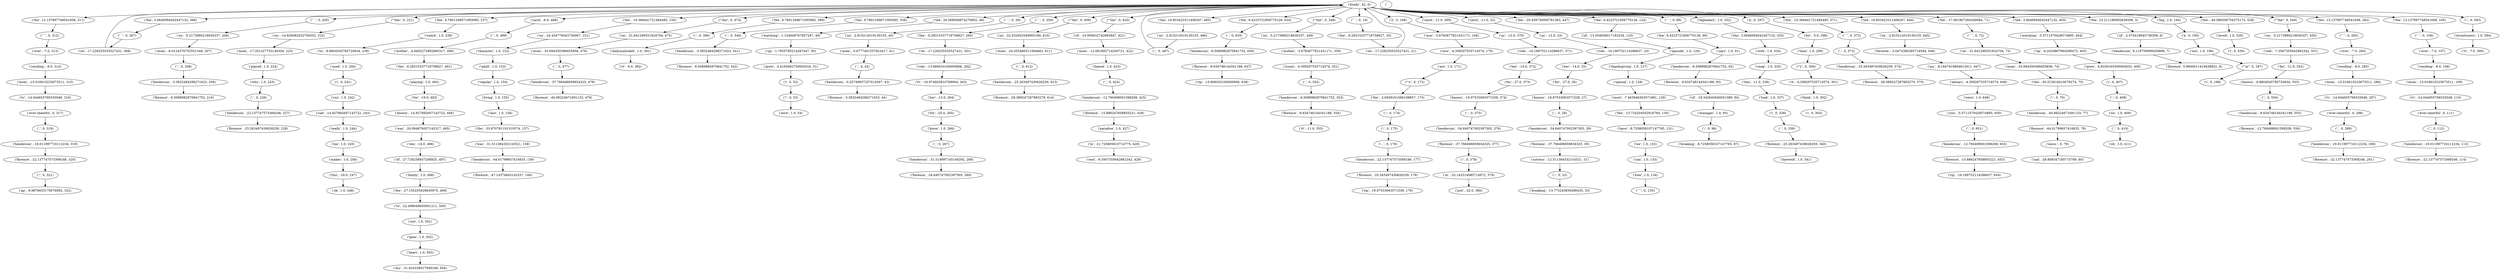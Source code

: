 strict digraph "" {
"('henderson', -34.640747002397305, 29)";
"('henderson', -22.137747573369246, 177)";
"('manager', 1.0, 95)";
"('henderson', -3.3832484298271623, 541)";
"('the', 13.137897748541608, 311)";
"(',', 0, 28)";
"('the', 3.0646094042447132, 366)";
"('henderson', -6.5089982870841752, 92)";
"('ever-cheerful', 0, 317)";
"(\"'s\", 0, 300)";
"('role', -7.3567355642862342, 551)";
"(',', 0, 424)";
"('this', -11.0, 336)";
"('loved', 1.0, 529)";
"('";
"('on', -2.815214519130155, 645)";
"('role', -16.189752114286637, 24)";
"('watching', -5.5711570428574895, 404)";
"('are', 1.0, 171)";
"('``', 0, 205)";
"('.', 0, 339)";
"('henderson', -40.89224671691133, 77)";
"('``', 0, 135)";
"(\"'s\", 0, 172)";
"('out', 1.0, 501)";
"('adult', 1.0, 153)";
"('on', -31.641296551924704, 73)";
"('known', -14.927892607143722, 494)";
"('to', -9.8804545785720634, 239)";
"('living', 1.0, 155)";
"('was', -20.094876057143317, 495)";
"('";
"('of', -10.959032742893847, 421)";
"('sad', -14.927892607143722, 243)";
"(',', 0, 477)";
"('grew', -6.8330165500004032, 406)";
"('``', 0, 572)";
"('mom', -17.351327753146304, 223)";
"('the', -0.29315337718758627, 491)";
"('florence', -37.766496859654325, 30)";
"('florence', -22.137747573369246, 320)";
"('on', -17.228255535527431, 21)";
"(\"'the\", 0, 221)";
"('florence', -40.89224671691133, 479)";
"('the', 9.7801349671093085, 237)";
"('known', -9.8804545785720634, 553)";
"('florence', -9.634748144341188, 93)";
"('carol', -6.0, 488)";
"('the', -10.366441721484485, 150)";
"(\"'the\", 0, 474)";
"('the', -0.29315337718758627, 260)";
"('rip', -19.97533063571538, 179)";
"('up', -6.2020867964289472, 405)";
"('just', -22.0, 380)";
"('";
"('the', 9.7801349671093085, 389)";
"('can', 1.0, 133)";
"('the', 9.7801349671093085, 539)";
"('farewell', 1.0, 341)";
"('as', -12.0, 23)";
"(',', 0, 612)";
"('favorite', -3.0474380285716594, 646)";
"('florence', -15.886247858855221, 426)";
"('";
"('florence', -44.01799657416835, 78)";
"('mom', -24.355480311564683, 611)";
"(',', 0, 318)";
"('oh', 1.0, 411)";
"(';', 0, 174)";
"('henderson', -25.263497430626259, 574)";
"('florence', -47.14374643142537, 160)";
"('``', 0, 72)";
"('florence', -22.137747573369246, 291)";
"(',', 0, 42)";
"('the', 26.568948874270802, 48)";
"('mom', -12.681892714200721, 422)";
"('``', 0, 39)";
"('henderson', -0.25749857257014597, 43)";
"('``', 0, 259)";
"('for', -19.0, 493)";
"('``', 0, 312)";
"(',', 0, 226)";
"('rt', -11.0, 355)";
"('was', -31.511384332143521, 158)";
"(',', 0, 208)";
"('florence', -3.3832484298271623, 44)";
"('the', -3.6509161586198857, 173)";
"('my', -8.1847616864613411, 647)";
"('...', 0, 176)";
"('over', -7.0, 107)";
"('florence', -28.389247287883279, 614)";
"('henderson', -37.766496859654325, 478)";
"(\"'m\", 0, 197)";
"(',', 0, 410)";
"('last', 1.0, 156)";
"('!', 0, 53)";
"('ap', -9.9876653178576902, 322)";
"('henderson', -12.760498001598208, 425)";
"('of', -13.054936017183234, 125)";
"('who', 1.0, 225)";
"(\"'the\", 0, 609)";
"(\"'the\", 0, 420)";
"('i', 0, 530)";
"(',', 0, 375)";
"('tv', -14.044655769333048, 316)";
"(',', 0, 289)";
"('florence', -28.389247287883279, 575)";
"('thanksgiving', 1.0, 127)";
"('``', 0, 283)";
"('the', 6.4223721856770126, 634)";
"('florence', -12.760498001598208, 556)";
"('used', 1.0, 240)";
"('in', -33.142314085714972, 379)";
"(',', 0, 489)";
"('henderson', -19.011997716112234, 290)";
"('tv', -14.044655769333048, 287)";
"('on', -22.032602540993189, 610)";
"('her', -13.0, 264)";
"(\"'the\", 0, 348)";
"('of', -19.342645840051389, 94)";
"(',', 0, 487)";
"('playing', 1.0, 492)";
"('florence', -6.5089982870841752, 210)";
"('on', -5.2173880218630337, 206)";
"('really', 1.0, 244)";
"('famed', 1.0, 423)";
"('2', 0, 168)";
"('.', 0, 651)";
"('florence', -9.634748144341188, 354)";
"('role', -16.189752114286637, 371)";
"('henderson', -19.011997716112234, 319)";
"('henderson', -25.263497430626259, 613)";
"('over', -7.0, 284)";
"('i', 0, 198)";
"('on', -31.641296551924704, 475)";
"('carol', -11.0, 369)";
"('no', 1.0, 409)";
"('henderson', 9.119750999200896, 7)";
"('up', -1.7855785214287447, 50)";
"('on', -14.826082032794552, 222)";
"('role', -13.666033100000806, 262)";
"('carol', -11.0, 22)";
"('henderson', -6.5089982870841752, 636)";
"('on', -17.228255535527431, 368)";
"('the', 6.4223721856770126, 124)";
"('episode', 1.0, 126)";
"('me', 1.0, 245)";
"('rt', -7.0, 595)";
"('actress', -12.511384332143521, 31)";
"('breaking', -13.773243839286435, 33)";
"('on', -2.815214519130155, 486)";
"('florence', -37.766496859654325, 377)";
"('``', 0, 89)";
"('the', -20.439730065781383, 447)";
"('henderson', -3.3832484298271623, 209)";
"('for', -27.0, 26)";
"('with', 1.0, 334)";
"('legendary', 1.0, 332)";
"('";
"(',', 0, 554)";
"('on', -24.434776043726067, 151)";
"('a', 0, 297)";
"('over', -7.0, 313)";
"('heart', 1.0, 503)";
"('mom', -15.016610233673511, 315)";
"('i', 0, 407)";
"('now', -4.309297535714574, 170)";
"('watch', 1.0, 238)";
"('grew', -2.4165082750002016, 51)";
"('goes', 1.0, 502)";
"('mom', -15.016610233673511, 286)";
"('you', -5.5711570428574895, 650)";
"('as', -12.0, 370)";
"('the', -10.366441721484485, 571)";
"('mother', -3.6783677821431171, 350)";
"('ever-cheerful', 0, 111)";
"('.', 0, 635)";
"('henderson', -22.137747573369246, 227)";
"('ok', 1.0, 248)";
"('she', -14.0, 496)";
"('the', 19.853423311406207, 644)";
"('think', 1.0, 302)";
"('have', -8.7258058107147765, 131)";
"('mom', -8.0124576752551349, 207)";
"('it', -4.309297535714574, 301)";
"('.', 0, 408)";
"('brady', 42, 0)";
"('the', -17.081967284349084, 71)";
"('on', -5.2173880218630337, 349)";
"('the', 3.0646094042447132, 403)";
"('to', -22.499049650001211, 500)";
"('the', 23.211186092838506, 5)";
"('how', 1.0, 134)";
"('time', 1.0, 299)";
"('for', -11.0, 552)";
"('most', -7.463946303571861, 129)";
"('residing', -8.0, 314)";
"('her', -14.0, 372)";
"('big', 1.0, 194)";
"('mom', -33.694350389455856, 476)";
"('mom', -15.016610233673511, 109)";
"('my', -31.624338017948169, 504)";
"('known', -19.97533063571538, 27)";
"('henderson', -44.01799657416835, 159)";
"('a', 0, 195)";
"('henderson', -12.760498001598208, 652)";
"('mother', -4.9402272892860317, 490)";
"('``', 0, 106)";
"(';', 0, 175)";
"('news-', 0, 79)";
"('played', 1.0, 224)";
"('florence', -9.634748144341188, 637)";
"('makes', 1.0, 246)";
"('i', 0, 241)";
"('henderson', -6.5089982870841752, 353)";
"('henderson', -9.634748144341188, 555)";
"('sad', -28.808347185715789, 80)";
"('tv', -14.044655769333048, 110)";
"('of', -2.575419645736309, 6)";
"('the', -40.586306754375173, 528)";
"(',', 0, 352)";
"('of', -27.726258937208925, 497)";
"('i', 0, 303)";
"('watching', -1.154648767857287, 49)";
"('her', -14.0, 25)";
"('``', 0, 367)";
"('the', 3.0646094042447132, 333)";
"('residing', -8.0, 285)";
"('henderson', -34.640747002397305, 376)";
"('cuz', 1.0, 242)";
"('dailymailceleb', 1.0, 391)";
"(\"'the\", 0, 549)";
"('";
"('rip', -16.189752114286637, 654)";
"('-', 0, 76)";
"('the', -0.29315337718758627, 20)";
"('character', 1.0, 152)";
"('on', -2.815214519130155, 40)";
"('family', 1.0, 498)";
"('the', 6.4223721856770126, 90)";
"('the', -13.724204502916784, 130)";
"('not', 1.0, 196)";
"('breaking', -8.7258058107147765, 97)";
"('snap', 1.0, 335)";
"('known', -19.97533063571538, 374)";
"('i', 0, 52)";
"('iconic', -4.309297535714574, 351)";
"(',', 0, 267)";
"('on', -5.2173880218630337, 550)";
"('florence', -25.263497430626259, 340)";
"('florence', -6.5089982870841752, 542)";
"('paradise', 1.0, 427)";
"('itventsnews', 1.0, 594)";
"('residing', -8.0, 108)";
"('on', -17.228255535527431, 261)";
"('florence', -25.263497430626259, 228)";
"('tv', -16.974602810768904, 263)";
"('the', 19.853423311406207, 485)";
"('mom', -33.694350389455856, 74)";
"('florence', -22.137747573369246, 114)";
"('ever-cheerful', 0, 288)";
"('for', -5.0, 298)";
"('henderson', -31.514997145140292, 268)";
"('regular', 1.0, 154)";
"('for', -27.0, 373)";
"('in', -21.725805810714775, 428)";
"('the', 13.137897748541608, 282)";
"('special', 1.0, 128)";
"('mom', -5.6777401557823417, 41)";
"('the', -30.513018410078274, 75)";
"('rt', -9.0, 392)";
"('this', -16.0, 247)";
"('rip', -13.666033100000806, 638)";
"('florence', -25.263497430626259, 178)";
"(',', 0, 573)";
"('the', -27.155255628645975, 499)";
"(',', 0, 112)";
"('we', 1.0, 132)";
"('says', 1.0, 91)";
"('aww', 1.0, 54)";
"('henderson', -19.011997716112234, 113)";
"(',', 0, 540)";
"('i', 0, 338)";
"('rest', -9.3567355642862342, 429)";
"('were', 1.0, 649)";
"('florence', -15.886247858855221, 653)";
"('the', 13.137897748541608, 105)";
"('for', -25.0, 265)";
"('always', -4.309297535714574, 648)";
"('took', 1.0, 337)";
"('the', -33.870781191510574, 157)";
"('florence', 5.9940011419438832, 8)";
"('know', 1.0, 266)";
"('now', -3.6783677821431171, 169)";
"('florence', -34.640747002397305, 269)";
"('``', 0, 19)";
"('henderson', -34.640747002397305, 29)" -> "('florence', -37.766496859654325, 30)";
"('henderson', -22.137747573369246, 177)" -> "('florence', -25.263497430626259, 178)";
"('manager', 1.0, 95)" -> "(':', 0, 96)";
"('henderson', -3.3832484298271623, 541)" -> "('florence', -6.5089982870841752, 542)";
"('the', 13.137897748541608, 311)" -> "('``', 0, 312)";
"(',', 0, 28)" -> "('henderson', -34.640747002397305, 29)";
"('the', 3.0646094042447132, 366)" -> "('``', 0, 367)";
"('henderson', -6.5089982870841752, 92)" -> "('florence', -9.634748144341188, 93)";
"('ever-cheerful', 0, 317)" -> "(',', 0, 318)";
"(\"'s\", 0, 300)" -> "('it', -4.309297535714574, 301)";
"('role', -7.3567355642862342, 551)" -> "('for', -11.0, 552)";
"(',', 0, 424)" -> "('henderson', -12.760498001598208, 425)";
"('this', -11.0, 336)" -> "('took', 1.0, 337)";
"('loved', 1.0, 529)" -> "('i', 0, 530)";
"(':', 0, 593)" -> "('itventsnews', 1.0, 594)";
"('on', -2.815214519130155, 645)" -> "('favorite', -3.0474380285716594, 646)";
"('role', -16.189752114286637, 24)" -> "('her', -14.0, 25)";
"('watching', -5.5711570428574895, 404)" -> "('up', -6.2020867964289472, 405)";
"('are', 1.0, 171)" -> "(\"'s\", 0, 172)";
"('``', 0, 205)" -> "('on', -5.2173880218630337, 206)";
"('.', 0, 339)" -> "('florence', -25.263497430626259, 340)";
"('henderson', -40.89224671691133, 77)" -> "('florence', -44.01799657416835, 78)";
"(\"'s\", 0, 172)" -> "('the', -3.6509161586198857, 173)";
"('out', 1.0, 501)" -> "('goes', 1.0, 502)";
"('adult', 1.0, 153)" -> "('regular', 1.0, 154)";
"('on', -31.641296551924704, 73)" -> "('mom', -33.694350389455856, 74)";
"('known', -14.927892607143722, 494)" -> "('was', -20.094876057143317, 495)";
"('to', -9.8804545785720634, 239)" -> "('used', 1.0, 240)";
"('living', 1.0, 155)" -> "('last', 1.0, 156)";
"('was', -20.094876057143317, 495)" -> "('she', -14.0, 496)";
"(':', 0, 378)" -> "('in', -33.142314085714972, 379)";
"('of', -10.959032742893847, 421)" -> "('mom', -12.681892714200721, 422)";
"('sad', -14.927892607143722, 243)" -> "('really', 1.0, 244)";
"(',', 0, 477)" -> "('henderson', -37.766496859654325, 478)";
"('grew', -6.8330165500004032, 406)" -> "('i', 0, 407)";
"('``', 0, 572)" -> "(',', 0, 573)";
"('mom', -17.351327753146304, 223)" -> "('played', 1.0, 224)";
"('the', -0.29315337718758627, 491)" -> "('playing', 1.0, 492)";
"('florence', -37.766496859654325, 30)" -> "('actress', -12.511384332143521, 31)";
"('florence', -22.137747573369246, 320)" -> "(':', 0, 321)";
"('on', -17.228255535527431, 21)" -> "('brady', 42, 0)";
"(\"'the\", 0, 221)" -> "('on', -14.826082032794552, 222)";
"('the', 9.7801349671093085, 237)" -> "('watch', 1.0, 238)";
"('known', -9.8804545785720634, 553)" -> "(',', 0, 554)";
"('florence', -9.634748144341188, 93)" -> "('of', -19.342645840051389, 94)";
"('carol', -6.0, 488)" -> "(',', 0, 489)";
"('the', -10.366441721484485, 150)" -> "('on', -24.434776043726067, 151)";
"(\"'the\", 0, 474)" -> "('on', -31.641296551924704, 475)";
"('the', -0.29315337718758627, 260)" -> "('on', -17.228255535527431, 261)";
"('up', -6.2020867964289472, 405)" -> "('grew', -6.8330165500004032, 406)";
"(':', 0, 390)" -> "('dailymailceleb', 1.0, 391)";
"('the', 9.7801349671093085, 389)" -> "(':', 0, 390)";
"('can', 1.0, 133)" -> "('how', 1.0, 134)";
"('the', 9.7801349671093085, 539)" -> "(',', 0, 540)";
"('as', -12.0, 23)" -> "('role', -16.189752114286637, 24)";
"(',', 0, 612)" -> "('henderson', -25.263497430626259, 613)";
"('favorite', -3.0474380285716594, 646)" -> "('my', -8.1847616864613411, 647)";
"('florence', -15.886247858855221, 426)" -> "('paradise', 1.0, 427)";
"(':', 0, 321)" -> "('ap', -9.9876653178576902, 322)";
"('florence', -44.01799657416835, 78)" -> "('news-', 0, 79)";
"('mom', -24.355480311564683, 611)" -> "(',', 0, 612)";
"(',', 0, 318)" -> "('henderson', -19.011997716112234, 319)";
"(';', 0, 174)" -> "(';', 0, 175)";
"('henderson', -25.263497430626259, 574)" -> "('florence', -28.389247287883279, 575)";
"('``', 0, 72)" -> "('on', -31.641296551924704, 73)";
"(',', 0, 42)" -> "('henderson', -0.25749857257014597, 43)";
"('the', 26.568948874270802, 48)" -> "('watching', -1.154648767857287, 49)";
"('mom', -12.681892714200721, 422)" -> "('famed', 1.0, 423)";
"('``', 0, 39)" -> "('on', -2.815214519130155, 40)";
"('henderson', -0.25749857257014597, 43)" -> "('florence', -3.3832484298271623, 44)";
"('``', 0, 259)" -> "('the', -0.29315337718758627, 260)";
"('for', -19.0, 493)" -> "('known', -14.927892607143722, 494)";
"('``', 0, 312)" -> "('over', -7.0, 313)";
"(',', 0, 226)" -> "('henderson', -22.137747573369246, 227)";
"('was', -31.511384332143521, 158)" -> "('henderson', -44.01799657416835, 159)";
"(',', 0, 208)" -> "('henderson', -3.3832484298271623, 209)";
"('the', -3.6509161586198857, 173)" -> "(';', 0, 174)";
"('my', -8.1847616864613411, 647)" -> "('always', -4.309297535714574, 648)";
"('...', 0, 176)" -> "('henderson', -22.137747573369246, 177)";
"('over', -7.0, 107)" -> "('residing', -8.0, 108)";
"('henderson', -37.766496859654325, 478)" -> "('florence', -40.89224671691133, 479)";
"(\"'m\", 0, 197)" -> "('i', 0, 198)";
"(',', 0, 410)" -> "('oh', 1.0, 411)";
"('last', 1.0, 156)" -> "('the', -33.870781191510574, 157)";
"('!', 0, 53)" -> "('aww', 1.0, 54)";
"('henderson', -12.760498001598208, 425)" -> "('florence', -15.886247858855221, 426)";
"('of', -13.054936017183234, 125)" -> "('episode', 1.0, 126)";
"('who', 1.0, 225)" -> "(',', 0, 226)";
"(\"'the\", 0, 609)" -> "('on', -22.032602540993189, 610)";
"(\"'the\", 0, 420)" -> "('of', -10.959032742893847, 421)";
"(',', 0, 375)" -> "('henderson', -34.640747002397305, 376)";
"('tv', -14.044655769333048, 316)" -> "('ever-cheerful', 0, 317)";
"(',', 0, 289)" -> "('henderson', -19.011997716112234, 290)";
"('thanksgiving', 1.0, 127)" -> "('special', 1.0, 128)";
"('``', 0, 283)" -> "('over', -7.0, 284)";
"('the', 6.4223721856770126, 634)" -> "('.', 0, 635)";
"('used', 1.0, 240)" -> "('i', 0, 241)";
"('in', -33.142314085714972, 379)" -> "('just', -22.0, 380)";
"(',', 0, 489)" -> "('mother', -4.9402272892860317, 490)";
"('henderson', -19.011997716112234, 290)" -> "('florence', -22.137747573369246, 291)";
"('tv', -14.044655769333048, 287)" -> "('ever-cheerful', 0, 288)";
"('on', -22.032602540993189, 610)" -> "('mom', -24.355480311564683, 611)";
"('her', -13.0, 264)" -> "('for', -25.0, 265)";
"(\"'the\", 0, 348)" -> "('on', -5.2173880218630337, 349)";
"('of', -19.342645840051389, 94)" -> "('manager', 1.0, 95)";
"(',', 0, 487)" -> "('brady', 42, 0)";
"('playing', 1.0, 492)" -> "('for', -19.0, 493)";
"('on', -5.2173880218630337, 206)" -> "('mom', -8.0124576752551349, 207)";
"('really', 1.0, 244)" -> "('me', 1.0, 245)";
"('famed', 1.0, 423)" -> "(',', 0, 424)";
"('2', 0, 168)" -> "('now', -3.6783677821431171, 169)";
"('.', 0, 651)" -> "('henderson', -12.760498001598208, 652)";
"('florence', -9.634748144341188, 354)" -> "('rt', -11.0, 355)";
"('role', -16.189752114286637, 371)" -> "('her', -14.0, 372)";
"('henderson', -19.011997716112234, 319)" -> "('florence', -22.137747573369246, 320)";
"('henderson', -25.263497430626259, 613)" -> "('florence', -28.389247287883279, 614)";
"('over', -7.0, 284)" -> "('residing', -8.0, 285)";
"('on', -31.641296551924704, 475)" -> "('mom', -33.694350389455856, 476)";
"('carol', -11.0, 369)" -> "('as', -12.0, 370)";
"('no', 1.0, 409)" -> "(',', 0, 410)";
"('henderson', 9.119750999200896, 7)" -> "('florence', 5.9940011419438832, 8)";
"('up', -1.7855785214287447, 50)" -> "('grew', -2.4165082750002016, 51)";
"('on', -14.826082032794552, 222)" -> "('mom', -17.351327753146304, 223)";
"('role', -13.666033100000806, 262)" -> "('tv', -16.974602810768904, 263)";
"('carol', -11.0, 22)" -> "('as', -12.0, 23)";
"('henderson', -6.5089982870841752, 636)" -> "('florence', -9.634748144341188, 637)";
"('on', -17.228255535527431, 368)" -> "('brady', 42, 0)";
"('the', 6.4223721856770126, 124)" -> "('of', -13.054936017183234, 125)";
"('episode', 1.0, 126)" -> "('thanksgiving', 1.0, 127)";
"('me', 1.0, 245)" -> "('makes', 1.0, 246)";
"('actress', -12.511384332143521, 31)" -> "(':', 0, 32)";
"('on', -2.815214519130155, 486)" -> "(',', 0, 487)";
"('florence', -37.766496859654325, 377)" -> "(':', 0, 378)";
"('``', 0, 89)" -> "('the', 6.4223721856770126, 90)";
"('henderson', -3.3832484298271623, 209)" -> "('florence', -6.5089982870841752, 210)";
"('for', -27.0, 26)" -> "('known', -19.97533063571538, 27)";
"('with', 1.0, 334)" -> "('snap', 1.0, 335)";
"('legendary', 1.0, 332)" -> "('the', 3.0646094042447132, 333)";
"(':', 0, 32)" -> "('breaking', -13.773243839286435, 33)";
"(',', 0, 554)" -> "('henderson', -9.634748144341188, 555)";
"('on', -24.434776043726067, 151)" -> "('character', 1.0, 152)";
"('a', 0, 297)" -> "('for', -5.0, 298)";
"('over', -7.0, 313)" -> "('residing', -8.0, 314)";
"('heart', 1.0, 503)" -> "('my', -31.624338017948169, 504)";
"('mom', -15.016610233673511, 315)" -> "('tv', -14.044655769333048, 316)";
"('i', 0, 407)" -> "('.', 0, 408)";
"('now', -4.309297535714574, 170)" -> "('are', 1.0, 171)";
"('watch', 1.0, 238)" -> "('to', -9.8804545785720634, 239)";
"('grew', -2.4165082750002016, 51)" -> "('i', 0, 52)";
"('goes', 1.0, 502)" -> "('heart', 1.0, 503)";
"('mom', -15.016610233673511, 286)" -> "('tv', -14.044655769333048, 287)";
"('you', -5.5711570428574895, 650)" -> "('.', 0, 651)";
"('as', -12.0, 370)" -> "('role', -16.189752114286637, 371)";
"('the', -10.366441721484485, 571)" -> "('``', 0, 572)";
"('mother', -3.6783677821431171, 350)" -> "('iconic', -4.309297535714574, 351)";
"('ever-cheerful', 0, 111)" -> "(',', 0, 112)";
"('.', 0, 635)" -> "('henderson', -6.5089982870841752, 636)";
"('henderson', -22.137747573369246, 227)" -> "('florence', -25.263497430626259, 228)";
"('she', -14.0, 496)" -> "('of', -27.726258937208925, 497)";
"('the', 19.853423311406207, 644)" -> "('on', -2.815214519130155, 645)";
"('think', 1.0, 302)" -> "('i', 0, 303)";
"('have', -8.7258058107147765, 131)" -> "('we', 1.0, 132)";
"('mom', -8.0124576752551349, 207)" -> "(',', 0, 208)";
"('it', -4.309297535714574, 301)" -> "('think', 1.0, 302)";
"('.', 0, 408)" -> "('no', 1.0, 409)";
"('brady', 42, 0)" -> "('carol', -11.0, 22)";
"('brady', 42, 0)" -> "('the', 13.137897748541608, 311)";
"('brady', 42, 0)" -> "('the', -20.439730065781383, 447)";
"('brady', 42, 0)" -> "('the', 26.568948874270802, 48)";
"('brady', 42, 0)" -> "('the', 3.0646094042447132, 366)";
"('brady', 42, 0)" -> "('the', 6.4223721856770126, 634)";
"('brady', 42, 0)" -> "('the', 19.853423311406207, 485)";
"('brady', 42, 0)" -> "('``', 0, 39)";
"('brady', 42, 0)" -> "('the', 13.137897748541608, 105)";
"('brady', 42, 0)" -> "('the', 3.0646094042447132, 403)";
"('brady', 42, 0)" -> "('``', 0, 259)";
"('brady', 42, 0)" -> "(\"'the\", 0, 221)";
"('brady', 42, 0)" -> "(\"'the\", 0, 549)";
"('brady', 42, 0)" -> "('the', 9.7801349671093085, 237)";
"('brady', 42, 0)" -> "('a', 0, 297)";
"('brady', 42, 0)" -> "('the', 6.4223721856770126, 124)";
"('brady', 42, 0)" -> "(\"'the\", 0, 348)";
"('brady', 42, 0)" -> "('the', 23.211186092838506, 5)";
"('brady', 42, 0)" -> "(':', 0, 593)";
"('brady', 42, 0)" -> "('carol', -6.0, 488)";
"('brady', 42, 0)" -> "('legendary', 1.0, 332)";
"('brady', 42, 0)" -> "(\"'the\", 0, 420)";
"('brady', 42, 0)" -> "('2', 0, 168)";
"('brady', 42, 0)" -> "('``', 0, 205)";
"('brady', 42, 0)" -> "('big', 1.0, 194)";
"('brady', 42, 0)" -> "(\"'the\", 0, 474)";
"('brady', 42, 0)" -> "('the', -10.366441721484485, 150)";
"('brady', 42, 0)" -> "('the', 9.7801349671093085, 389)";
"('brady', 42, 0)" -> "('the', 9.7801349671093085, 539)";
"('brady', 42, 0)" -> "('the', -17.081967284349084, 71)";
"('brady', 42, 0)" -> "('carol', -11.0, 369)";
"('brady', 42, 0)" -> "('the', -40.586306754375173, 528)";
"('brady', 42, 0)" -> "('the', 19.853423311406207, 644)";
"('brady', 42, 0)" -> "('the', 13.137897748541608, 282)";
"('brady', 42, 0)" -> "('``', 0, 89)";
"('brady', 42, 0)" -> "('the', -10.366441721484485, 571)";
"('brady', 42, 0)" -> "(\"'the\", 0, 609)";
"('brady', 42, 0)" -> "('``', 0, 19)";
"('the', -17.081967284349084, 71)" -> "('``', 0, 72)";
"('on', -5.2173880218630337, 349)" -> "('mother', -3.6783677821431171, 350)";
"('the', 3.0646094042447132, 403)" -> "('watching', -5.5711570428574895, 404)";
"('to', -22.499049650001211, 500)" -> "('out', 1.0, 501)";
"('the', 23.211186092838506, 5)" -> "('of', -2.575419645736309, 6)";
"('how', 1.0, 134)" -> "('``', 0, 135)";
"('time', 1.0, 299)" -> "(\"'s\", 0, 300)";
"('for', -11.0, 552)" -> "('known', -9.8804545785720634, 553)";
"('most', -7.463946303571861, 129)" -> "('the', -13.724204502916784, 130)";
"('residing', -8.0, 314)" -> "('mom', -15.016610233673511, 315)";
"('her', -14.0, 372)" -> "('for', -27.0, 373)";
"('big', 1.0, 194)" -> "('a', 0, 195)";
"('mom', -33.694350389455856, 476)" -> "(',', 0, 477)";
"('mom', -15.016610233673511, 109)" -> "('tv', -14.044655769333048, 110)";
"('known', -19.97533063571538, 27)" -> "(',', 0, 28)";
"('henderson', -44.01799657416835, 159)" -> "('florence', -47.14374643142537, 160)";
"('a', 0, 195)" -> "('not', 1.0, 196)";
"('henderson', -12.760498001598208, 652)" -> "('florence', -15.886247858855221, 653)";
"('mother', -4.9402272892860317, 490)" -> "('the', -0.29315337718758627, 491)";
"('``', 0, 106)" -> "('over', -7.0, 107)";
"(';', 0, 175)" -> "('...', 0, 176)";
"('news-', 0, 79)" -> "('sad', -28.808347185715789, 80)";
"('played', 1.0, 224)" -> "('who', 1.0, 225)";
"('florence', -9.634748144341188, 637)" -> "('rip', -13.666033100000806, 638)";
"('makes', 1.0, 246)" -> "('this', -16.0, 247)";
"('i', 0, 241)" -> "('cuz', 1.0, 242)";
"('henderson', -6.5089982870841752, 353)" -> "('florence', -9.634748144341188, 354)";
"('henderson', -9.634748144341188, 555)" -> "('florence', -12.760498001598208, 556)";
"('tv', -14.044655769333048, 110)" -> "('ever-cheerful', 0, 111)";
"('of', -2.575419645736309, 6)" -> "('henderson', 9.119750999200896, 7)";
"('the', -40.586306754375173, 528)" -> "('loved', 1.0, 529)";
"(',', 0, 352)" -> "('henderson', -6.5089982870841752, 353)";
"('of', -27.726258937208925, 497)" -> "('family', 1.0, 498)";
"('watching', -1.154648767857287, 49)" -> "('up', -1.7855785214287447, 50)";
"('her', -14.0, 25)" -> "('for', -27.0, 26)";
"('``', 0, 367)" -> "('on', -17.228255535527431, 368)";
"('the', 3.0646094042447132, 333)" -> "('with', 1.0, 334)";
"('residing', -8.0, 285)" -> "('mom', -15.016610233673511, 286)";
"('henderson', -34.640747002397305, 376)" -> "('florence', -37.766496859654325, 377)";
"('cuz', 1.0, 242)" -> "('sad', -14.927892607143722, 243)";
"('dailymailceleb', 1.0, 391)" -> "('rt', -9.0, 392)";
"(\"'the\", 0, 549)" -> "('on', -5.2173880218630337, 550)";
"(':', 0, 96)" -> "('breaking', -8.7258058107147765, 97)";
"('-', 0, 76)" -> "('henderson', -40.89224671691133, 77)";
"('the', -0.29315337718758627, 20)" -> "('on', -17.228255535527431, 21)";
"('character', 1.0, 152)" -> "('adult', 1.0, 153)";
"('on', -2.815214519130155, 40)" -> "('mom', -5.6777401557823417, 41)";
"('family', 1.0, 498)" -> "('the', -27.155255628645975, 499)";
"('the', 6.4223721856770126, 90)" -> "('says', 1.0, 91)";
"('the', -13.724204502916784, 130)" -> "('have', -8.7258058107147765, 131)";
"('not', 1.0, 196)" -> "(\"'m\", 0, 197)";
"('snap', 1.0, 335)" -> "('this', -11.0, 336)";
"('known', -19.97533063571538, 374)" -> "(',', 0, 375)";
"('i', 0, 52)" -> "('!', 0, 53)";
"('iconic', -4.309297535714574, 351)" -> "(',', 0, 352)";
"(',', 0, 267)" -> "('henderson', -31.514997145140292, 268)";
"('on', -5.2173880218630337, 550)" -> "('role', -7.3567355642862342, 551)";
"('florence', -25.263497430626259, 340)" -> "('farewell', 1.0, 341)";
"('paradise', 1.0, 427)" -> "('in', -21.725805810714775, 428)";
"('itventsnews', 1.0, 594)" -> "('rt', -7.0, 595)";
"('residing', -8.0, 108)" -> "('mom', -15.016610233673511, 109)";
"('on', -17.228255535527431, 261)" -> "('role', -13.666033100000806, 262)";
"('tv', -16.974602810768904, 263)" -> "('her', -13.0, 264)";
"('the', 19.853423311406207, 485)" -> "('on', -2.815214519130155, 486)";
"('mom', -33.694350389455856, 74)" -> "('the', -30.513018410078274, 75)";
"('ever-cheerful', 0, 288)" -> "(',', 0, 289)";
"('for', -5.0, 298)" -> "('time', 1.0, 299)";
"('henderson', -31.514997145140292, 268)" -> "('florence', -34.640747002397305, 269)";
"('regular', 1.0, 154)" -> "('living', 1.0, 155)";
"('for', -27.0, 373)" -> "('known', -19.97533063571538, 374)";
"('in', -21.725805810714775, 428)" -> "('rest', -9.3567355642862342, 429)";
"('the', 13.137897748541608, 282)" -> "('``', 0, 283)";
"('special', 1.0, 128)" -> "('most', -7.463946303571861, 129)";
"('mom', -5.6777401557823417, 41)" -> "(',', 0, 42)";
"('the', -30.513018410078274, 75)" -> "('-', 0, 76)";
"('this', -16.0, 247)" -> "('ok', 1.0, 248)";
"('florence', -25.263497430626259, 178)" -> "('rip', -19.97533063571538, 179)";
"(',', 0, 573)" -> "('henderson', -25.263497430626259, 574)";
"('the', -27.155255628645975, 499)" -> "('to', -22.499049650001211, 500)";
"(',', 0, 112)" -> "('henderson', -19.011997716112234, 113)";
"('we', 1.0, 132)" -> "('can', 1.0, 133)";
"('says', 1.0, 91)" -> "('henderson', -6.5089982870841752, 92)";
"('henderson', -19.011997716112234, 113)" -> "('florence', -22.137747573369246, 114)";
"(',', 0, 540)" -> "('henderson', -3.3832484298271623, 541)";
"('i', 0, 338)" -> "('.', 0, 339)";
"('were', 1.0, 649)" -> "('you', -5.5711570428574895, 650)";
"('florence', -15.886247858855221, 653)" -> "('rip', -16.189752114286637, 654)";
"('the', 13.137897748541608, 105)" -> "('``', 0, 106)";
"('for', -25.0, 265)" -> "('know', 1.0, 266)";
"('always', -4.309297535714574, 648)" -> "('were', 1.0, 649)";
"('took', 1.0, 337)" -> "('i', 0, 338)";
"('the', -33.870781191510574, 157)" -> "('was', -31.511384332143521, 158)";
"('know', 1.0, 266)" -> "(',', 0, 267)";
"('now', -3.6783677821431171, 169)" -> "('now', -4.309297535714574, 170)";
"('``', 0, 19)" -> "('the', -0.29315337718758627, 20)";
}

